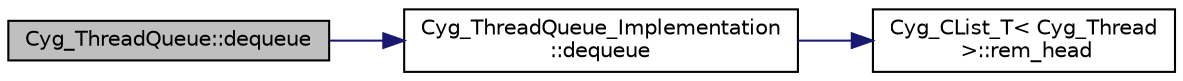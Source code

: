 digraph "Cyg_ThreadQueue::dequeue"
{
  edge [fontname="Helvetica",fontsize="10",labelfontname="Helvetica",labelfontsize="10"];
  node [fontname="Helvetica",fontsize="10",shape=record];
  rankdir="LR";
  Node1 [label="Cyg_ThreadQueue::dequeue",height=0.2,width=0.4,color="black", fillcolor="grey75", style="filled" fontcolor="black"];
  Node1 -> Node2 [color="midnightblue",fontsize="10",style="solid",fontname="Helvetica"];
  Node2 [label="Cyg_ThreadQueue_Implementation\l::dequeue",height=0.2,width=0.4,color="black", fillcolor="white", style="filled",URL="$class_cyg___thread_queue___implementation.html#abb89738971f9e627386c6572c0ad7f45"];
  Node2 -> Node3 [color="midnightblue",fontsize="10",style="solid",fontname="Helvetica"];
  Node3 [label="Cyg_CList_T\< Cyg_Thread\l \>::rem_head",height=0.2,width=0.4,color="black", fillcolor="white", style="filled",URL="$class_cyg___c_list___t.html#a919d81cc3a83e3f8f81bf09979b45eef"];
}
